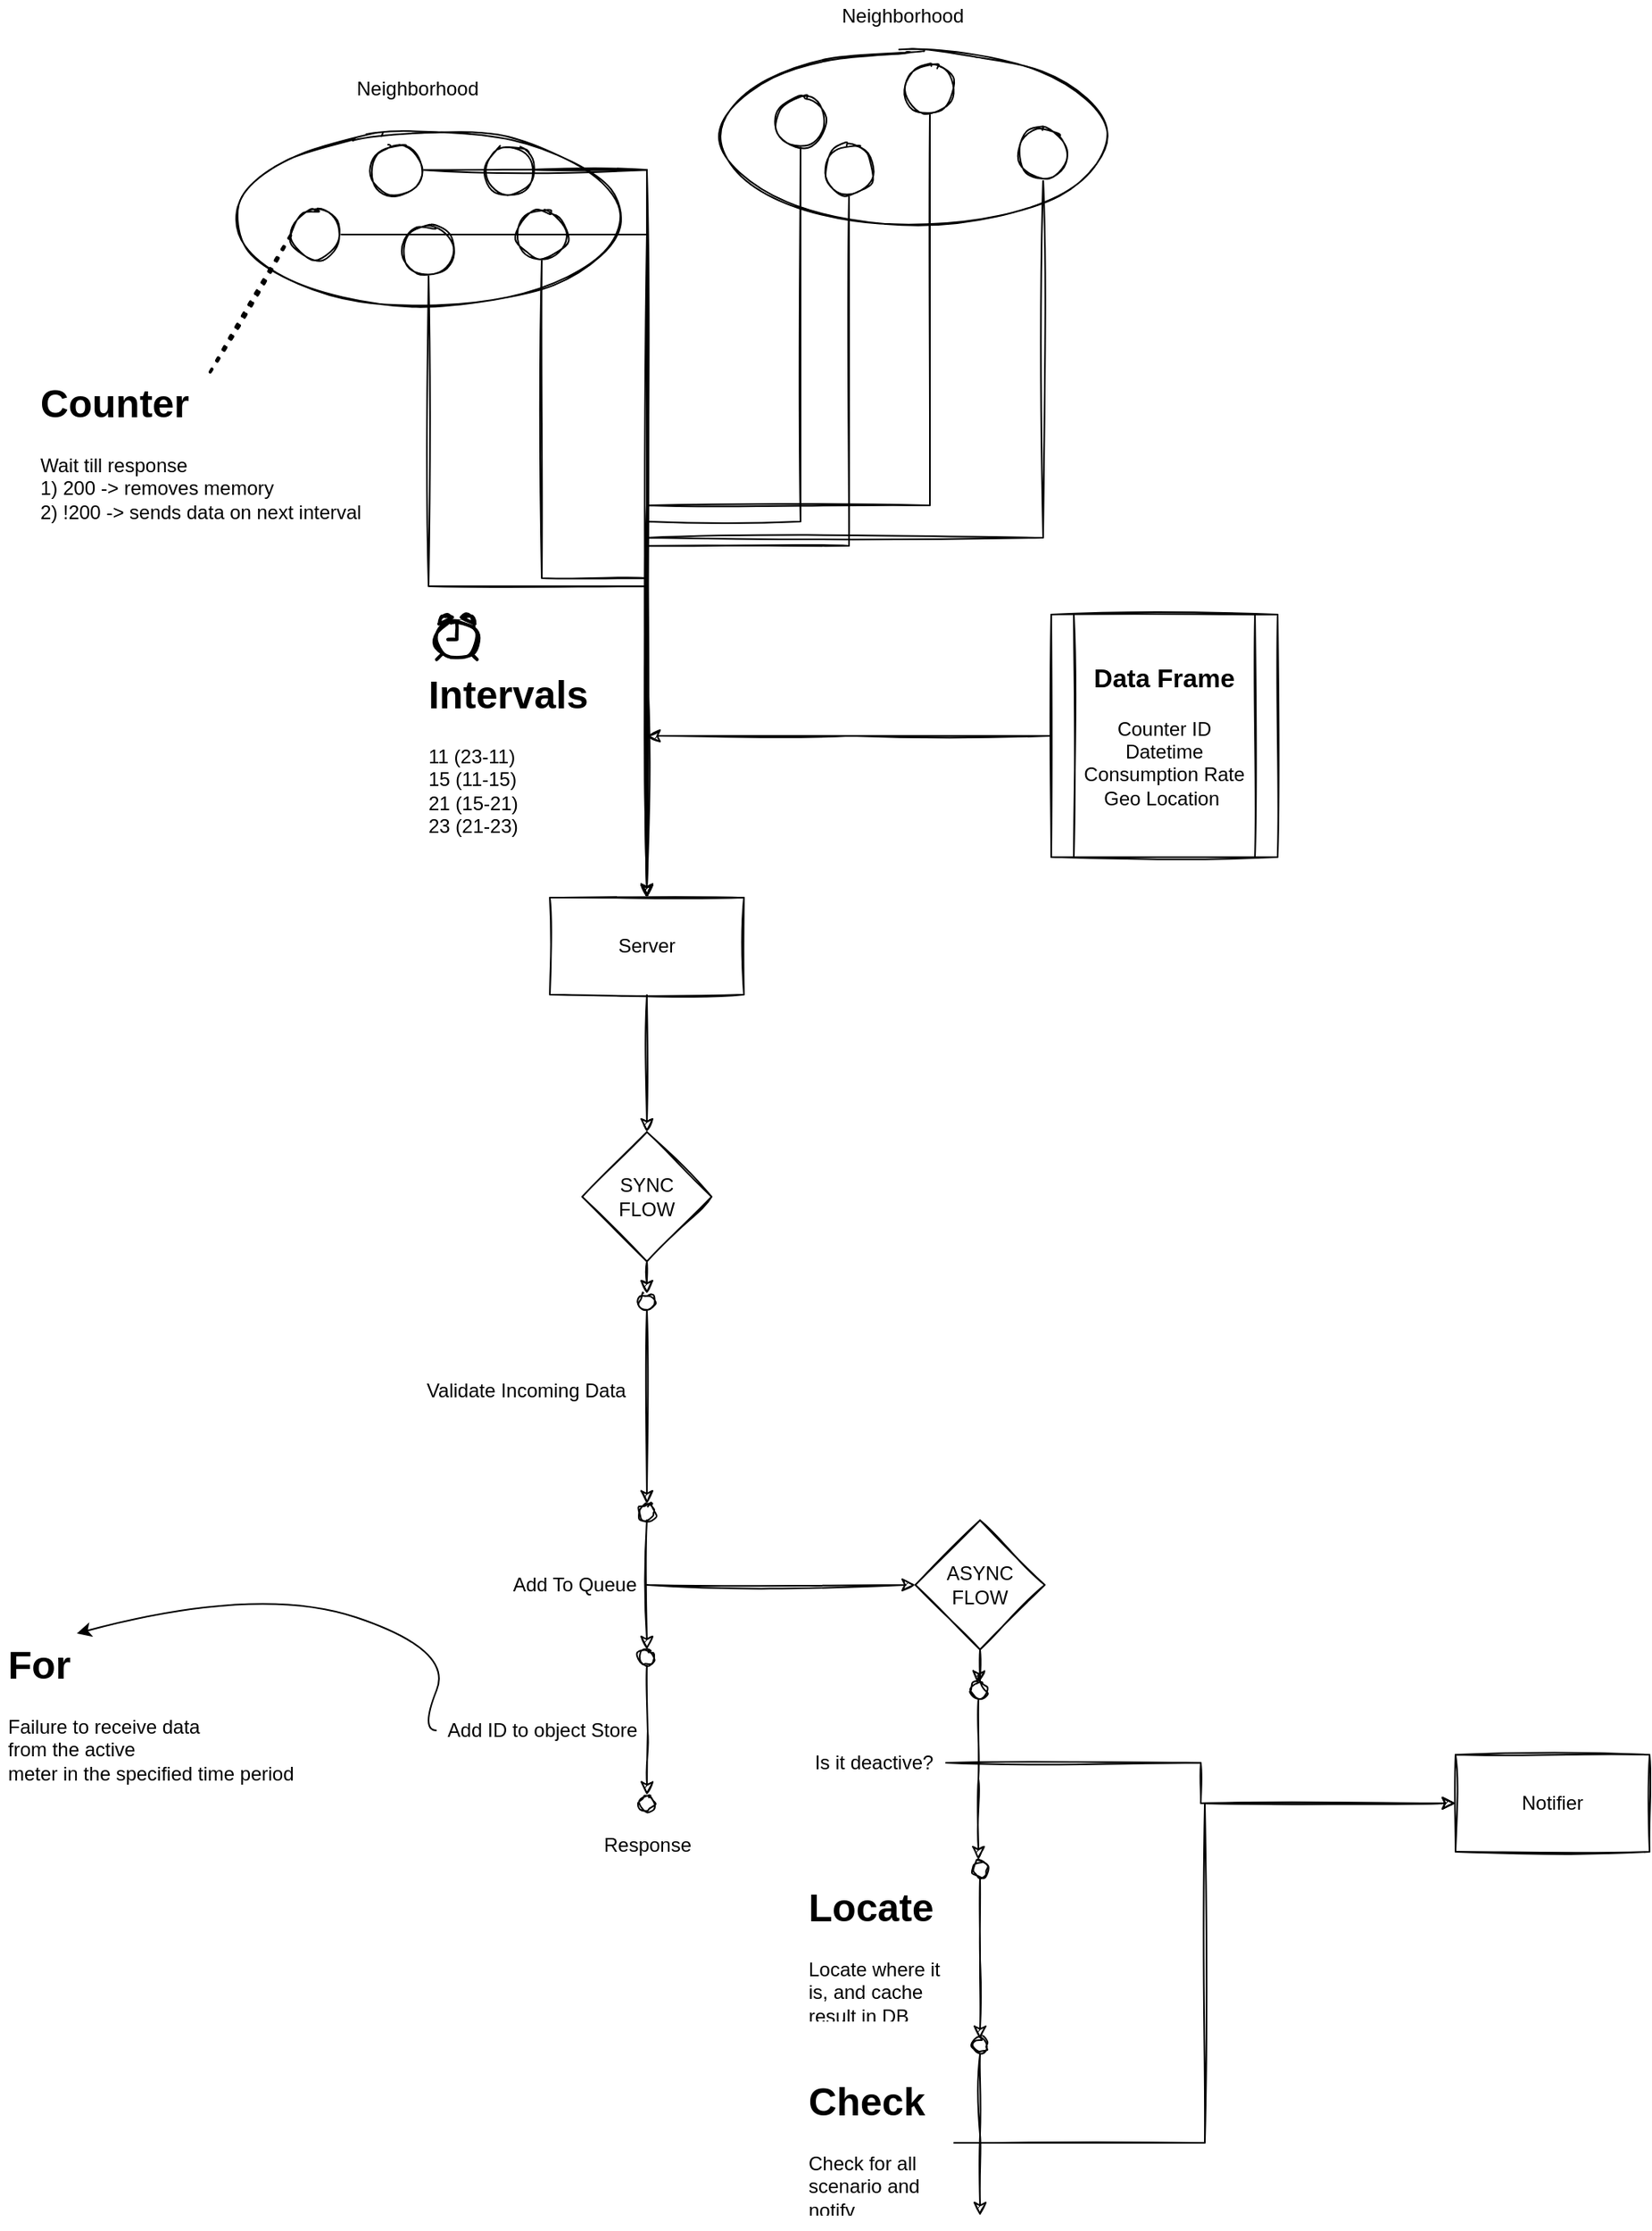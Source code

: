 <mxfile version="14.6.13" type="device"><diagram id="fjZJyCf89SUE8Axx4x02" name="Page-1"><mxGraphModel dx="946" dy="725" grid="1" gridSize="10" guides="1" tooltips="1" connect="1" arrows="1" fold="1" page="1" pageScale="1" pageWidth="850" pageHeight="1100" math="0" shadow="0"><root><mxCell id="0"/><mxCell id="1" parent="0"/><mxCell id="GDClivjG_3B7d1QLmq7a-2" value="" style="ellipse;whiteSpace=wrap;html=1;sketch=1;" vertex="1" parent="1"><mxGeometry x="470" y="30" width="230" height="110" as="geometry"/></mxCell><mxCell id="GDClivjG_3B7d1QLmq7a-3" value="" style="ellipse;whiteSpace=wrap;html=1;sketch=1;" vertex="1" parent="1"><mxGeometry x="170" y="80" width="230" height="110" as="geometry"/></mxCell><mxCell id="GDClivjG_3B7d1QLmq7a-23" style="edgeStyle=orthogonalEdgeStyle;rounded=0;orthogonalLoop=1;jettySize=auto;html=1;entryX=0.5;entryY=0;entryDx=0;entryDy=0;sketch=1;" edge="1" parent="1" source="GDClivjG_3B7d1QLmq7a-4" target="GDClivjG_3B7d1QLmq7a-16"><mxGeometry relative="1" as="geometry"><mxPoint x="420" y="320" as="targetPoint"/><Array as="points"><mxPoint x="420" y="105"/><mxPoint x="420" y="410"/></Array></mxGeometry></mxCell><mxCell id="GDClivjG_3B7d1QLmq7a-4" value="" style="ellipse;whiteSpace=wrap;html=1;aspect=fixed;sketch=1;" vertex="1" parent="1"><mxGeometry x="320" y="90" width="30" height="30" as="geometry"/></mxCell><mxCell id="GDClivjG_3B7d1QLmq7a-22" style="edgeStyle=orthogonalEdgeStyle;rounded=0;orthogonalLoop=1;jettySize=auto;html=1;entryX=0.5;entryY=0;entryDx=0;entryDy=0;sketch=1;" edge="1" parent="1" source="GDClivjG_3B7d1QLmq7a-5" target="GDClivjG_3B7d1QLmq7a-16"><mxGeometry relative="1" as="geometry"><mxPoint x="420" y="320" as="targetPoint"/></mxGeometry></mxCell><mxCell id="GDClivjG_3B7d1QLmq7a-5" value="" style="ellipse;whiteSpace=wrap;html=1;aspect=fixed;sketch=1;" vertex="1" parent="1"><mxGeometry x="340" y="130" width="30" height="30" as="geometry"/></mxCell><mxCell id="GDClivjG_3B7d1QLmq7a-17" style="edgeStyle=orthogonalEdgeStyle;rounded=0;orthogonalLoop=1;jettySize=auto;html=1;exitX=0.5;exitY=1;exitDx=0;exitDy=0;entryX=0.5;entryY=0;entryDx=0;entryDy=0;sketch=1;" edge="1" parent="1" source="GDClivjG_3B7d1QLmq7a-6" target="GDClivjG_3B7d1QLmq7a-16"><mxGeometry relative="1" as="geometry"/></mxCell><mxCell id="GDClivjG_3B7d1QLmq7a-6" value="" style="ellipse;whiteSpace=wrap;html=1;aspect=fixed;sketch=1;" vertex="1" parent="1"><mxGeometry x="270" y="140" width="30" height="30" as="geometry"/></mxCell><mxCell id="GDClivjG_3B7d1QLmq7a-25" style="edgeStyle=orthogonalEdgeStyle;rounded=0;orthogonalLoop=1;jettySize=auto;html=1;entryX=0.5;entryY=0;entryDx=0;entryDy=0;sketch=1;" edge="1" parent="1" source="GDClivjG_3B7d1QLmq7a-7" target="GDClivjG_3B7d1QLmq7a-16"><mxGeometry relative="1" as="geometry"><mxPoint x="420" y="320" as="targetPoint"/></mxGeometry></mxCell><mxCell id="GDClivjG_3B7d1QLmq7a-7" value="" style="ellipse;whiteSpace=wrap;html=1;aspect=fixed;sketch=1;" vertex="1" parent="1"><mxGeometry x="200" y="130" width="30" height="30" as="geometry"/></mxCell><mxCell id="GDClivjG_3B7d1QLmq7a-24" style="edgeStyle=orthogonalEdgeStyle;rounded=0;orthogonalLoop=1;jettySize=auto;html=1;entryX=0.5;entryY=0;entryDx=0;entryDy=0;sketch=1;" edge="1" parent="1" source="GDClivjG_3B7d1QLmq7a-9" target="GDClivjG_3B7d1QLmq7a-16"><mxGeometry relative="1" as="geometry"><mxPoint x="430" y="400" as="targetPoint"/></mxGeometry></mxCell><mxCell id="GDClivjG_3B7d1QLmq7a-9" value="" style="ellipse;whiteSpace=wrap;html=1;aspect=fixed;sketch=1;" vertex="1" parent="1"><mxGeometry x="250" y="90" width="30" height="30" as="geometry"/></mxCell><mxCell id="GDClivjG_3B7d1QLmq7a-21" style="edgeStyle=orthogonalEdgeStyle;rounded=0;orthogonalLoop=1;jettySize=auto;html=1;exitX=0.5;exitY=1;exitDx=0;exitDy=0;entryX=0.5;entryY=0;entryDx=0;entryDy=0;sketch=1;" edge="1" parent="1" source="GDClivjG_3B7d1QLmq7a-12" target="GDClivjG_3B7d1QLmq7a-16"><mxGeometry relative="1" as="geometry"><mxPoint x="420" y="320" as="targetPoint"/></mxGeometry></mxCell><mxCell id="GDClivjG_3B7d1QLmq7a-12" value="" style="ellipse;whiteSpace=wrap;html=1;aspect=fixed;sketch=1;" vertex="1" parent="1"><mxGeometry x="580" y="40" width="30" height="30" as="geometry"/></mxCell><mxCell id="GDClivjG_3B7d1QLmq7a-20" style="edgeStyle=orthogonalEdgeStyle;rounded=0;orthogonalLoop=1;jettySize=auto;html=1;exitX=0.5;exitY=1;exitDx=0;exitDy=0;entryX=0.5;entryY=0;entryDx=0;entryDy=0;sketch=1;" edge="1" parent="1" source="GDClivjG_3B7d1QLmq7a-13" target="GDClivjG_3B7d1QLmq7a-16"><mxGeometry relative="1" as="geometry"><mxPoint x="420" y="320" as="targetPoint"/></mxGeometry></mxCell><mxCell id="GDClivjG_3B7d1QLmq7a-13" value="" style="ellipse;whiteSpace=wrap;html=1;aspect=fixed;sketch=1;" vertex="1" parent="1"><mxGeometry x="500" y="60" width="30" height="30" as="geometry"/></mxCell><mxCell id="GDClivjG_3B7d1QLmq7a-19" style="edgeStyle=orthogonalEdgeStyle;rounded=0;orthogonalLoop=1;jettySize=auto;html=1;exitX=0.5;exitY=1;exitDx=0;exitDy=0;entryX=0.5;entryY=0;entryDx=0;entryDy=0;sketch=1;" edge="1" parent="1" source="GDClivjG_3B7d1QLmq7a-14" target="GDClivjG_3B7d1QLmq7a-16"><mxGeometry relative="1" as="geometry"/></mxCell><mxCell id="GDClivjG_3B7d1QLmq7a-14" value="" style="ellipse;whiteSpace=wrap;html=1;aspect=fixed;sketch=1;" vertex="1" parent="1"><mxGeometry x="650" y="80" width="30" height="30" as="geometry"/></mxCell><mxCell id="GDClivjG_3B7d1QLmq7a-18" style="edgeStyle=orthogonalEdgeStyle;rounded=0;orthogonalLoop=1;jettySize=auto;html=1;exitX=0.5;exitY=1;exitDx=0;exitDy=0;entryX=0.5;entryY=0;entryDx=0;entryDy=0;sketch=1;" edge="1" parent="1" source="GDClivjG_3B7d1QLmq7a-15" target="GDClivjG_3B7d1QLmq7a-16"><mxGeometry relative="1" as="geometry"/></mxCell><mxCell id="GDClivjG_3B7d1QLmq7a-15" value="" style="ellipse;whiteSpace=wrap;html=1;aspect=fixed;sketch=1;" vertex="1" parent="1"><mxGeometry x="530" y="90" width="30" height="30" as="geometry"/></mxCell><mxCell id="GDClivjG_3B7d1QLmq7a-50" style="edgeStyle=orthogonalEdgeStyle;rounded=0;sketch=1;orthogonalLoop=1;jettySize=auto;html=1;exitX=0.5;exitY=1;exitDx=0;exitDy=0;entryX=0.5;entryY=0;entryDx=0;entryDy=0;" edge="1" parent="1" source="GDClivjG_3B7d1QLmq7a-16" target="GDClivjG_3B7d1QLmq7a-43"><mxGeometry relative="1" as="geometry"/></mxCell><mxCell id="GDClivjG_3B7d1QLmq7a-16" value="Server" style="rounded=0;whiteSpace=wrap;html=1;sketch=1;" vertex="1" parent="1"><mxGeometry x="360" y="555" width="120" height="60" as="geometry"/></mxCell><mxCell id="GDClivjG_3B7d1QLmq7a-28" style="edgeStyle=orthogonalEdgeStyle;rounded=0;sketch=1;orthogonalLoop=1;jettySize=auto;html=1;" edge="1" parent="1" source="GDClivjG_3B7d1QLmq7a-27"><mxGeometry relative="1" as="geometry"><mxPoint x="420" y="455" as="targetPoint"/></mxGeometry></mxCell><mxCell id="GDClivjG_3B7d1QLmq7a-27" value="&lt;font style=&quot;font-size: 16px&quot;&gt;&lt;b&gt;Data Frame&lt;br&gt;&lt;/b&gt;&lt;/font&gt;&lt;br&gt;Counter ID&lt;br&gt;Datetime&lt;br&gt;Consumption Rate&lt;br&gt;Geo Location&amp;nbsp;" style="shape=process;whiteSpace=wrap;html=1;backgroundOutline=1;sketch=1;" vertex="1" parent="1"><mxGeometry x="670" y="380" width="140" height="150" as="geometry"/></mxCell><mxCell id="GDClivjG_3B7d1QLmq7a-34" value="" style="html=1;verticalLabelPosition=bottom;align=center;labelBackgroundColor=#ffffff;verticalAlign=top;strokeWidth=2;shadow=0;dashed=0;shape=mxgraph.ios7.icons.alarm_clock;sketch=1;" vertex="1" parent="1"><mxGeometry x="290" y="380" width="25" height="27.78" as="geometry"/></mxCell><mxCell id="GDClivjG_3B7d1QLmq7a-36" value="&lt;h1&gt;Intervals&amp;nbsp;&lt;/h1&gt;11 (23-11)&lt;div&gt;15 (11-15)&lt;/div&gt;&lt;div&gt;21 (15-21)&lt;/div&gt;&lt;div&gt;23 (21-23)&lt;/div&gt;&lt;div&gt;&lt;br&gt;&lt;/div&gt;" style="text;html=1;strokeColor=none;fillColor=none;spacing=5;spacingTop=-20;whiteSpace=wrap;overflow=hidden;rounded=0;sketch=1;" vertex="1" parent="1"><mxGeometry x="280" y="410" width="130" height="120" as="geometry"/></mxCell><mxCell id="GDClivjG_3B7d1QLmq7a-38" value="Neighborhood&amp;nbsp;" style="text;html=1;strokeColor=none;fillColor=none;align=center;verticalAlign=middle;whiteSpace=wrap;rounded=0;sketch=1;" vertex="1" parent="1"><mxGeometry x="260" y="45" width="40" height="20" as="geometry"/></mxCell><mxCell id="GDClivjG_3B7d1QLmq7a-40" value="Neighborhood&amp;nbsp;" style="text;html=1;strokeColor=none;fillColor=none;align=center;verticalAlign=middle;whiteSpace=wrap;rounded=0;sketch=1;" vertex="1" parent="1"><mxGeometry x="560" width="40" height="20" as="geometry"/></mxCell><mxCell id="GDClivjG_3B7d1QLmq7a-41" value="" style="endArrow=none;dashed=1;html=1;dashPattern=1 3;strokeWidth=2;entryX=0;entryY=0.5;entryDx=0;entryDy=0;sketch=1;" edge="1" parent="1" target="GDClivjG_3B7d1QLmq7a-7"><mxGeometry width="50" height="50" relative="1" as="geometry"><mxPoint x="150" y="230" as="sourcePoint"/><mxPoint x="210" as="targetPoint"/></mxGeometry></mxCell><mxCell id="GDClivjG_3B7d1QLmq7a-42" value="&lt;h1&gt;Counter&amp;nbsp;&lt;/h1&gt;&lt;div&gt;Wait till response&lt;br&gt;1) 200 -&amp;gt; removes memory&lt;/div&gt;&lt;div&gt;2) !200 -&amp;gt; sends data on next interval&lt;/div&gt;" style="text;html=1;strokeColor=none;fillColor=none;spacing=5;spacingTop=-20;whiteSpace=wrap;overflow=hidden;rounded=0;sketch=1;" vertex="1" parent="1"><mxGeometry x="40" y="230" width="210" height="120" as="geometry"/></mxCell><mxCell id="GDClivjG_3B7d1QLmq7a-54" style="edgeStyle=orthogonalEdgeStyle;rounded=0;sketch=1;orthogonalLoop=1;jettySize=auto;html=1;" edge="1" parent="1" source="GDClivjG_3B7d1QLmq7a-43"><mxGeometry relative="1" as="geometry"><mxPoint x="420" y="800" as="targetPoint"/></mxGeometry></mxCell><mxCell id="GDClivjG_3B7d1QLmq7a-43" value="SYNC &lt;br&gt;FLOW" style="rhombus;whiteSpace=wrap;html=1;sketch=1;" vertex="1" parent="1"><mxGeometry x="380" y="700" width="80" height="80" as="geometry"/></mxCell><mxCell id="GDClivjG_3B7d1QLmq7a-55" style="edgeStyle=orthogonalEdgeStyle;rounded=0;sketch=1;orthogonalLoop=1;jettySize=auto;html=1;entryX=0.5;entryY=0;entryDx=0;entryDy=0;" edge="1" parent="1" source="GDClivjG_3B7d1QLmq7a-51" target="GDClivjG_3B7d1QLmq7a-53"><mxGeometry relative="1" as="geometry"/></mxCell><mxCell id="GDClivjG_3B7d1QLmq7a-51" value="" style="ellipse;whiteSpace=wrap;html=1;aspect=fixed;sketch=1;fillColor=#FFFFFF;" vertex="1" parent="1"><mxGeometry x="415" y="800" width="10" height="10" as="geometry"/></mxCell><mxCell id="GDClivjG_3B7d1QLmq7a-53" value="" style="ellipse;whiteSpace=wrap;html=1;aspect=fixed;sketch=1;fillColor=#FFFFFF;" vertex="1" parent="1"><mxGeometry x="415" y="930" width="10" height="10" as="geometry"/></mxCell><mxCell id="GDClivjG_3B7d1QLmq7a-57" value="Validate Incoming Data" style="text;html=1;align=center;verticalAlign=middle;resizable=0;points=[];autosize=1;strokeColor=none;" vertex="1" parent="1"><mxGeometry x="275" y="850" width="140" height="20" as="geometry"/></mxCell><mxCell id="GDClivjG_3B7d1QLmq7a-64" style="edgeStyle=orthogonalEdgeStyle;rounded=0;sketch=1;orthogonalLoop=1;jettySize=auto;html=1;entryX=0.5;entryY=0;entryDx=0;entryDy=0;exitX=0.5;exitY=1;exitDx=0;exitDy=0;" edge="1" target="GDClivjG_3B7d1QLmq7a-65" parent="1" source="GDClivjG_3B7d1QLmq7a-53"><mxGeometry relative="1" as="geometry"><mxPoint x="430" y="960" as="sourcePoint"/><Array as="points"/></mxGeometry></mxCell><mxCell id="GDClivjG_3B7d1QLmq7a-65" value="" style="ellipse;whiteSpace=wrap;html=1;aspect=fixed;sketch=1;fillColor=#FFFFFF;" vertex="1" parent="1"><mxGeometry x="415" y="1020" width="10" height="10" as="geometry"/></mxCell><mxCell id="GDClivjG_3B7d1QLmq7a-77" style="edgeStyle=orthogonalEdgeStyle;rounded=0;sketch=1;orthogonalLoop=1;jettySize=auto;html=1;entryX=0;entryY=0.5;entryDx=0;entryDy=0;" edge="1" parent="1" source="GDClivjG_3B7d1QLmq7a-66" target="GDClivjG_3B7d1QLmq7a-76"><mxGeometry relative="1" as="geometry"><Array as="points"><mxPoint x="580" y="980"/></Array></mxGeometry></mxCell><mxCell id="GDClivjG_3B7d1QLmq7a-66" value="Add To Queue" style="text;html=1;align=center;verticalAlign=middle;resizable=0;points=[];autosize=1;strokeColor=none;" vertex="1" parent="1"><mxGeometry x="330" y="970" width="90" height="20" as="geometry"/></mxCell><mxCell id="GDClivjG_3B7d1QLmq7a-67" style="edgeStyle=orthogonalEdgeStyle;rounded=0;sketch=1;orthogonalLoop=1;jettySize=auto;html=1;entryX=0.5;entryY=0;entryDx=0;entryDy=0;exitX=0.5;exitY=1;exitDx=0;exitDy=0;" edge="1" target="GDClivjG_3B7d1QLmq7a-68" parent="1"><mxGeometry relative="1" as="geometry"><mxPoint x="420" y="1030" as="sourcePoint"/><Array as="points"/></mxGeometry></mxCell><mxCell id="GDClivjG_3B7d1QLmq7a-68" value="" style="ellipse;whiteSpace=wrap;html=1;aspect=fixed;sketch=1;fillColor=#FFFFFF;" vertex="1" parent="1"><mxGeometry x="415" y="1110" width="10" height="10" as="geometry"/></mxCell><mxCell id="GDClivjG_3B7d1QLmq7a-69" value="Add ID to object Store" style="text;html=1;align=center;verticalAlign=middle;resizable=0;points=[];autosize=1;strokeColor=none;" vertex="1" parent="1"><mxGeometry x="290" y="1060" width="130" height="20" as="geometry"/></mxCell><mxCell id="GDClivjG_3B7d1QLmq7a-70" value="" style="curved=1;endArrow=classic;html=1;entryX=0.25;entryY=0;entryDx=0;entryDy=0;" edge="1" parent="1" source="GDClivjG_3B7d1QLmq7a-69" target="GDClivjG_3B7d1QLmq7a-73"><mxGeometry width="50" height="50" relative="1" as="geometry"><mxPoint x="260" y="1080" as="sourcePoint"/><mxPoint x="200" y="1040" as="targetPoint"/><Array as="points"><mxPoint x="280" y="1070"/><mxPoint x="300" y="1020"/><mxPoint x="180" y="980"/></Array></mxGeometry></mxCell><mxCell id="GDClivjG_3B7d1QLmq7a-73" value="&lt;h1&gt;For&lt;/h1&gt;&lt;div&gt;Failure to receive data&lt;br&gt;from the active&lt;br&gt;meter in the specified&amp;nbsp;time period&lt;br&gt;&lt;/div&gt;" style="text;html=1;strokeColor=none;fillColor=none;spacing=5;spacingTop=-20;whiteSpace=wrap;overflow=hidden;rounded=0;sketch=1;" vertex="1" parent="1"><mxGeometry x="20" y="1010" width="190" height="110" as="geometry"/></mxCell><mxCell id="GDClivjG_3B7d1QLmq7a-75" value="Response" style="text;html=1;align=center;verticalAlign=middle;resizable=0;points=[];autosize=1;strokeColor=none;" vertex="1" parent="1"><mxGeometry x="385" y="1131" width="70" height="20" as="geometry"/></mxCell><mxCell id="GDClivjG_3B7d1QLmq7a-87" style="edgeStyle=orthogonalEdgeStyle;rounded=0;sketch=1;orthogonalLoop=1;jettySize=auto;html=1;entryX=0.495;entryY=0.139;entryDx=0;entryDy=0;entryPerimeter=0;" edge="1" parent="1" source="GDClivjG_3B7d1QLmq7a-76" target="GDClivjG_3B7d1QLmq7a-79"><mxGeometry relative="1" as="geometry"/></mxCell><mxCell id="GDClivjG_3B7d1QLmq7a-76" value="ASYNC &lt;br&gt;FLOW" style="rhombus;whiteSpace=wrap;html=1;sketch=1;" vertex="1" parent="1"><mxGeometry x="586" y="940" width="80" height="80" as="geometry"/></mxCell><mxCell id="GDClivjG_3B7d1QLmq7a-78" style="edgeStyle=orthogonalEdgeStyle;rounded=0;sketch=1;orthogonalLoop=1;jettySize=auto;html=1;entryX=0.5;entryY=0;entryDx=0;entryDy=0;" edge="1" source="GDClivjG_3B7d1QLmq7a-79" parent="1"><mxGeometry relative="1" as="geometry"><mxPoint x="625.0" y="1150.0" as="targetPoint"/></mxGeometry></mxCell><mxCell id="GDClivjG_3B7d1QLmq7a-79" value="" style="ellipse;whiteSpace=wrap;html=1;aspect=fixed;sketch=1;fillColor=#FFFFFF;" vertex="1" parent="1"><mxGeometry x="620" y="1040" width="10" height="10" as="geometry"/></mxCell><mxCell id="GDClivjG_3B7d1QLmq7a-90" style="edgeStyle=orthogonalEdgeStyle;rounded=0;sketch=1;orthogonalLoop=1;jettySize=auto;html=1;entryX=0;entryY=0.5;entryDx=0;entryDy=0;" edge="1" parent="1" source="GDClivjG_3B7d1QLmq7a-80" target="GDClivjG_3B7d1QLmq7a-88"><mxGeometry relative="1" as="geometry"/></mxCell><mxCell id="GDClivjG_3B7d1QLmq7a-80" value="Is it deactive?" style="text;html=1;align=center;verticalAlign=middle;resizable=0;points=[];autosize=1;strokeColor=none;" vertex="1" parent="1"><mxGeometry x="515" y="1080" width="90" height="20" as="geometry"/></mxCell><mxCell id="GDClivjG_3B7d1QLmq7a-88" value="Notifier" style="rounded=0;whiteSpace=wrap;html=1;sketch=1;fillColor=none;" vertex="1" parent="1"><mxGeometry x="920" y="1085" width="120" height="60" as="geometry"/></mxCell><mxCell id="GDClivjG_3B7d1QLmq7a-91" value="" style="ellipse;whiteSpace=wrap;html=1;aspect=fixed;sketch=1;fillColor=#FFFFFF;" vertex="1" parent="1"><mxGeometry x="621" y="1151" width="10" height="10" as="geometry"/></mxCell><mxCell id="GDClivjG_3B7d1QLmq7a-92" style="edgeStyle=orthogonalEdgeStyle;rounded=0;sketch=1;orthogonalLoop=1;jettySize=auto;html=1;entryX=0.5;entryY=0;entryDx=0;entryDy=0;" edge="1" source="GDClivjG_3B7d1QLmq7a-91" parent="1"><mxGeometry relative="1" as="geometry"><mxPoint x="626.0" y="1261.0" as="targetPoint"/></mxGeometry></mxCell><mxCell id="GDClivjG_3B7d1QLmq7a-94" value="&lt;h1&gt;Locate&lt;/h1&gt;&lt;p&gt;Locate where it is, and cache result in DB&lt;/p&gt;" style="text;html=1;strokeColor=none;fillColor=none;spacing=5;spacingTop=-20;whiteSpace=wrap;overflow=hidden;rounded=0;sketch=1;" vertex="1" parent="1"><mxGeometry x="515" y="1160" width="95" height="90" as="geometry"/></mxCell><mxCell id="GDClivjG_3B7d1QLmq7a-95" value="" style="ellipse;whiteSpace=wrap;html=1;aspect=fixed;sketch=1;fillColor=#FFFFFF;" vertex="1" parent="1"><mxGeometry x="621" y="1260" width="10" height="10" as="geometry"/></mxCell><mxCell id="GDClivjG_3B7d1QLmq7a-96" style="edgeStyle=orthogonalEdgeStyle;rounded=0;sketch=1;orthogonalLoop=1;jettySize=auto;html=1;entryX=0.5;entryY=0;entryDx=0;entryDy=0;" edge="1" source="GDClivjG_3B7d1QLmq7a-95" parent="1"><mxGeometry relative="1" as="geometry"><mxPoint x="626.0" y="1370" as="targetPoint"/></mxGeometry></mxCell><mxCell id="GDClivjG_3B7d1QLmq7a-99" style="edgeStyle=orthogonalEdgeStyle;rounded=0;sketch=1;orthogonalLoop=1;jettySize=auto;html=1;entryX=0;entryY=0.5;entryDx=0;entryDy=0;" edge="1" parent="1" source="GDClivjG_3B7d1QLmq7a-97" target="GDClivjG_3B7d1QLmq7a-88"><mxGeometry relative="1" as="geometry"/></mxCell><mxCell id="GDClivjG_3B7d1QLmq7a-97" value="&lt;h1&gt;Check&lt;/h1&gt;&lt;p&gt;Check for all scenario and notify&lt;/p&gt;" style="text;html=1;strokeColor=none;fillColor=none;spacing=5;spacingTop=-20;whiteSpace=wrap;overflow=hidden;rounded=0;sketch=1;" vertex="1" parent="1"><mxGeometry x="515" y="1280" width="95" height="90" as="geometry"/></mxCell></root></mxGraphModel></diagram></mxfile>